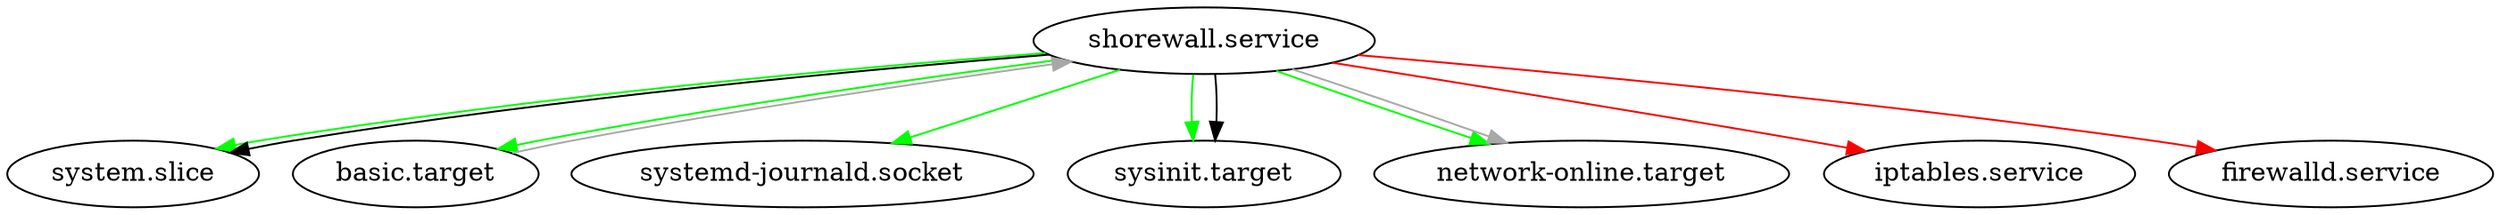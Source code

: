 digraph systemd {
	"shorewall.service"->"system.slice" [color="green"];
	"shorewall.service"->"basic.target" [color="green"];
	"shorewall.service"->"systemd-journald.socket" [color="green"];
	"shorewall.service"->"sysinit.target" [color="green"];
	"shorewall.service"->"network-online.target" [color="green"];
	"shorewall.service"->"sysinit.target" [color="black"];
	"shorewall.service"->"system.slice" [color="black"];
	"shorewall.service"->"network-online.target" [color="grey66"];
	"shorewall.service"->"iptables.service" [color="red"];
	"shorewall.service"->"firewalld.service" [color="red"];
	"basic.target"->"shorewall.service" [color="grey66"];
}
